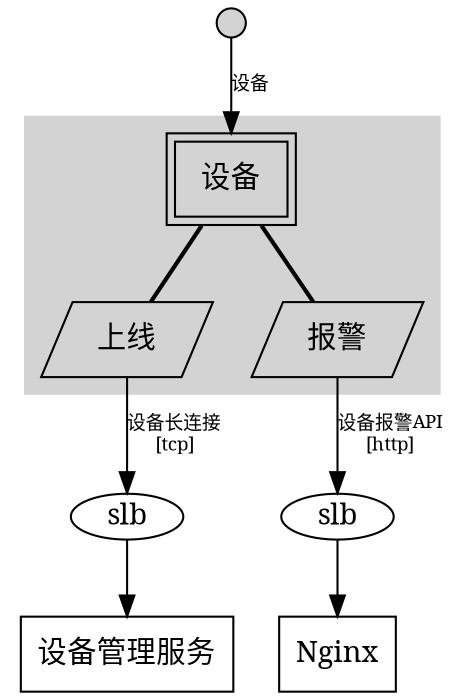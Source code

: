 digraph G {
edge[fontname="simsun"];
node[fontname="simsun"];
graph[fontname="simsun"];
label = "";
module_node_0[shape=circle, width=.2, style=filled, label=""];
module_node_0->device_node_0[fontsize=9, label="设备"];
module_node_1[shape=box, label="设备管理服务"];
module_node_2[height=.3, fixedsize=true, label="slb"];
module_node_2->module_node_1;
device_node_1->module_node_2[fontsize=9, label="设备长连接\n[tcp]"];
module_node_3[shape=box, label="Nginx"];
module_node_4[height=.3, fixedsize=true, label="slb"];
module_node_4->module_node_3;
device_node_2->module_node_4[fontsize=9, label="设备报警API\n[http]"];
subgraph cluster_module_node_5 {
style = filled;
color = lightgrey;
label = "";
device_node_0[shape=box, peripheries=2, label="设备"];
device_node_1[shape=polygon, skew=.5, label="上线"];
device_node_0->device_node_1[style=bold, arrowhead=none];
device_node_2[shape=polygon, skew=.5, label="报警"];
device_node_0->device_node_2[style=bold, arrowhead=none];
}
}
